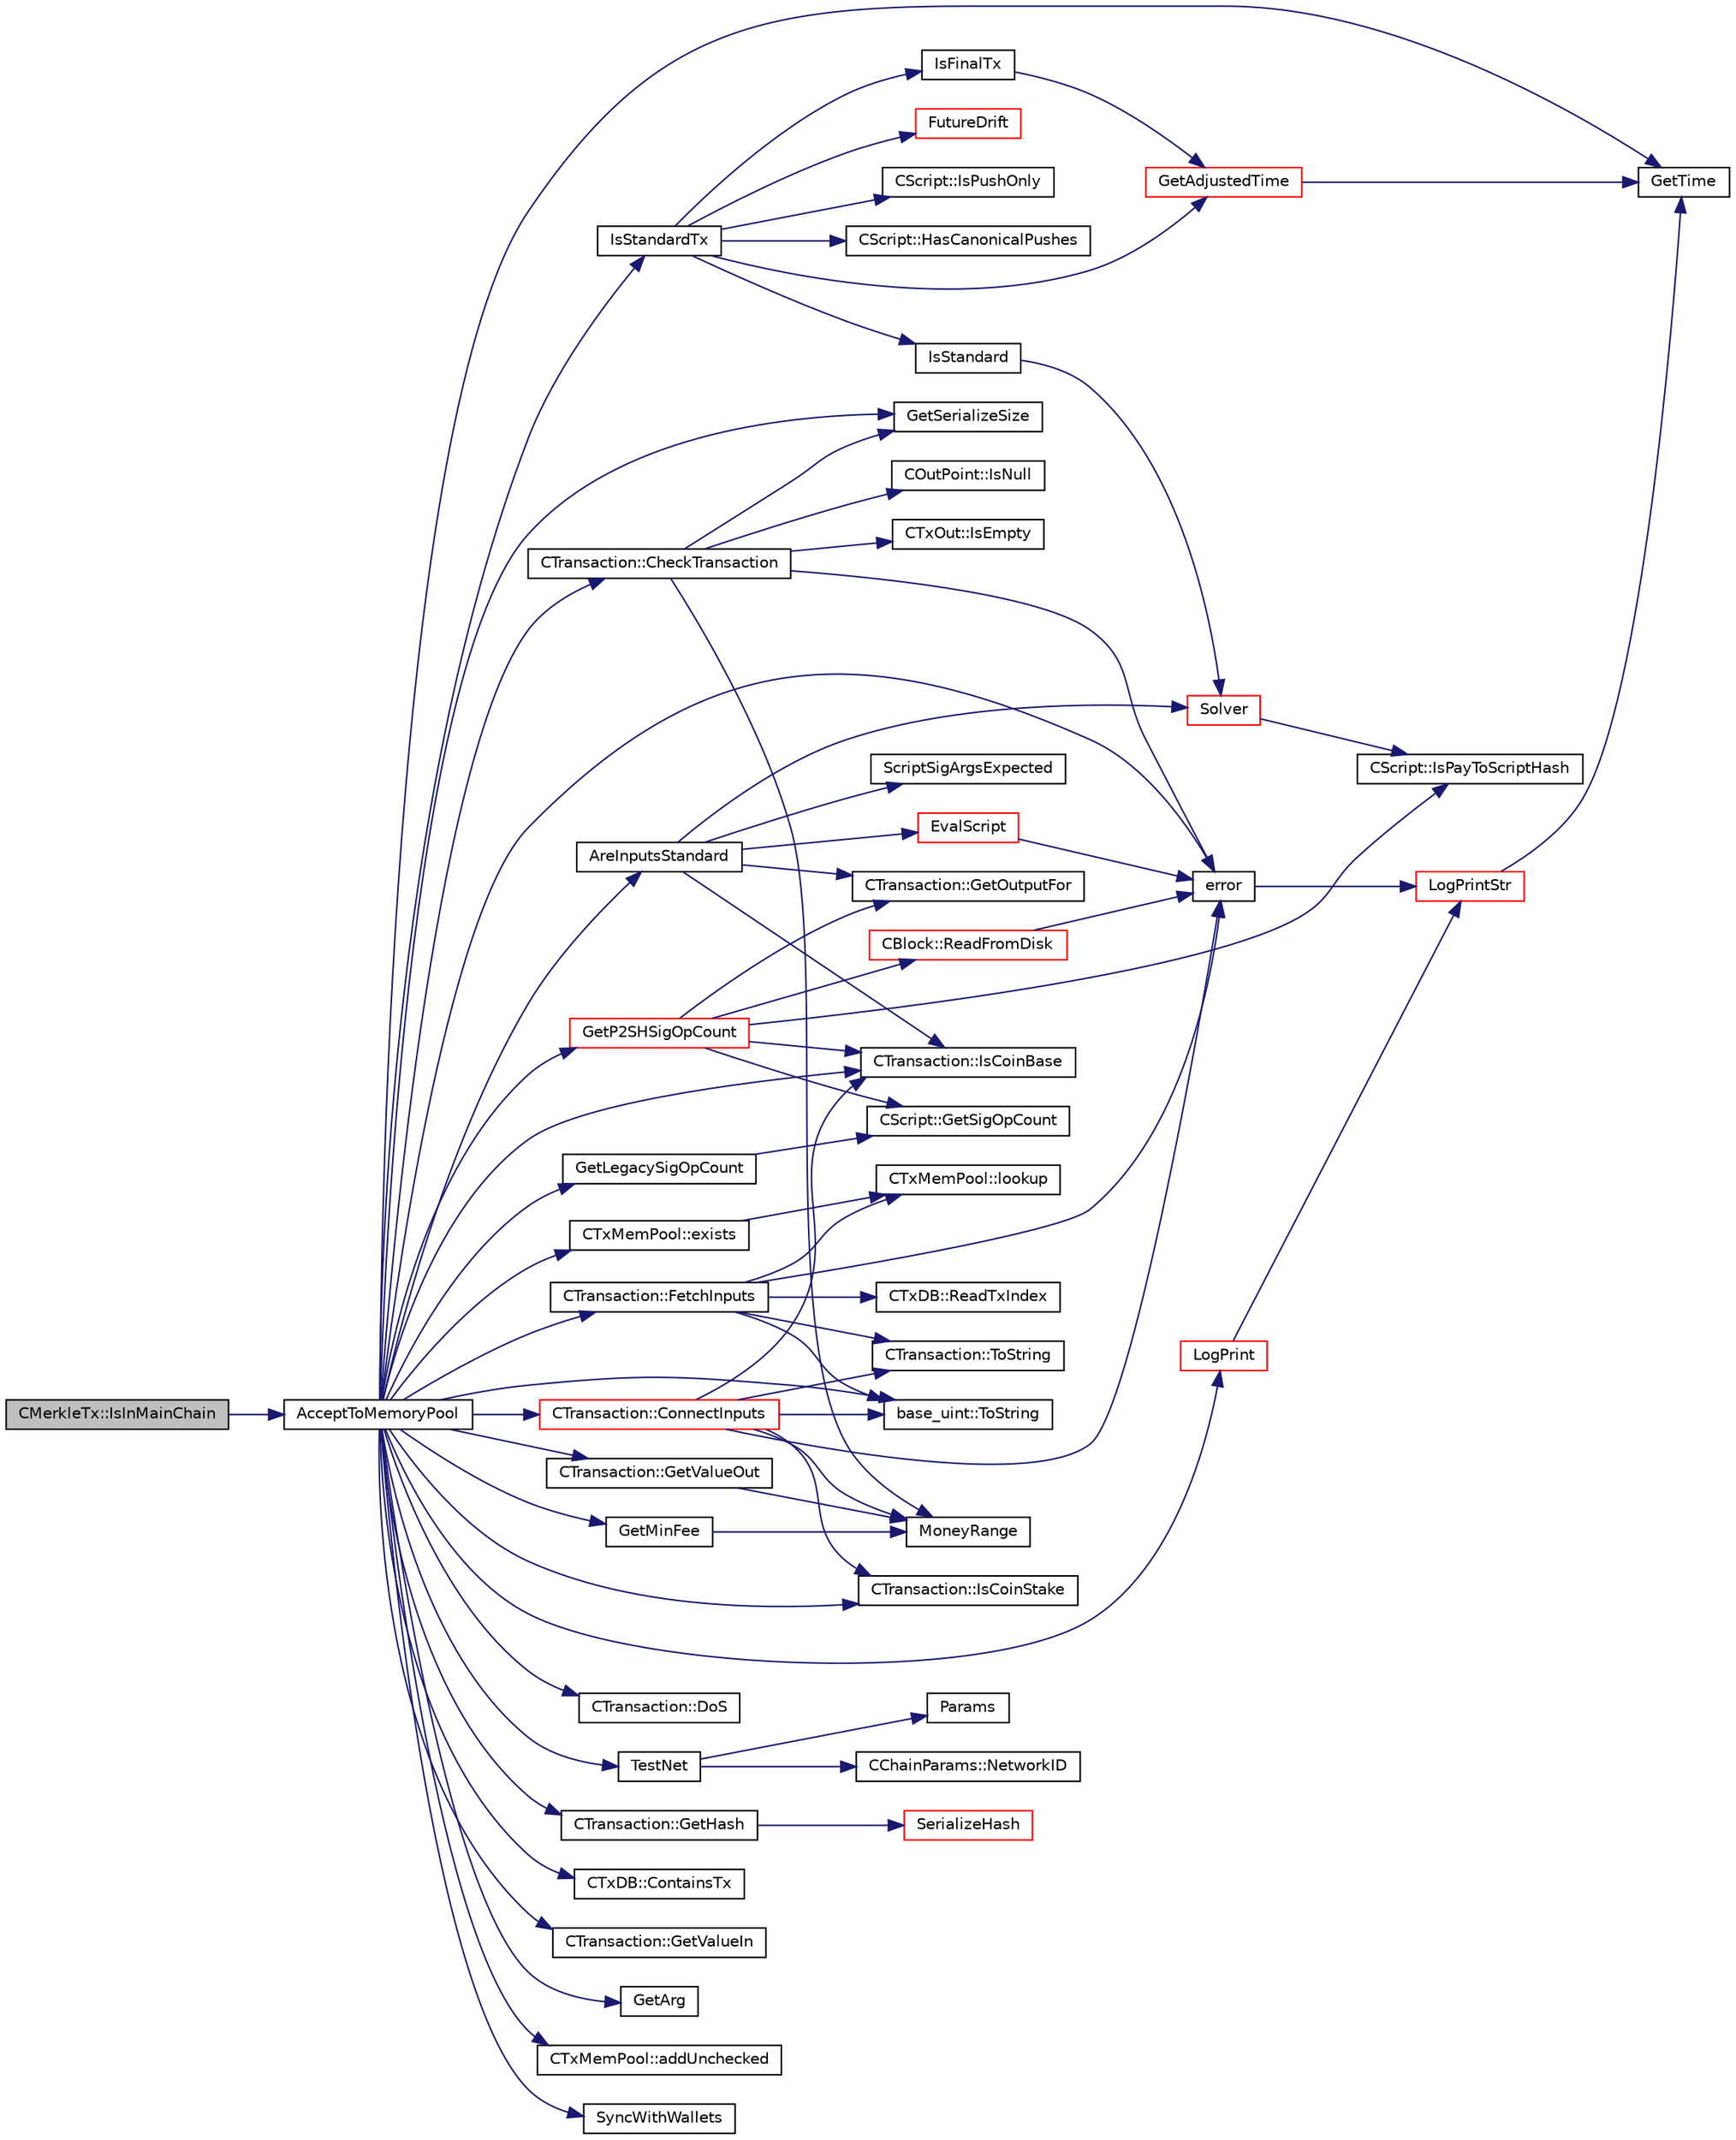 digraph "CMerkleTx::IsInMainChain"
{
  edge [fontname="Helvetica",fontsize="10",labelfontname="Helvetica",labelfontsize="10"];
  node [fontname="Helvetica",fontsize="10",shape=record];
  rankdir="LR";
  Node367 [label="CMerkleTx::IsInMainChain",height=0.2,width=0.4,color="black", fillcolor="grey75", style="filled", fontcolor="black"];
  Node367 -> Node368 [color="midnightblue",fontsize="10",style="solid",fontname="Helvetica"];
  Node368 [label="AcceptToMemoryPool",height=0.2,width=0.4,color="black", fillcolor="white", style="filled",URL="$d4/dbf/main_8h.html#addea0e425b693b4c1be712c3ead94568",tooltip="(try to) add transaction to memory pool "];
  Node368 -> Node369 [color="midnightblue",fontsize="10",style="solid",fontname="Helvetica"];
  Node369 [label="CTransaction::CheckTransaction",height=0.2,width=0.4,color="black", fillcolor="white", style="filled",URL="$df/d43/class_c_transaction.html#a2104329681e2749baeeaaf47c0af482d"];
  Node369 -> Node370 [color="midnightblue",fontsize="10",style="solid",fontname="Helvetica"];
  Node370 [label="error",height=0.2,width=0.4,color="black", fillcolor="white", style="filled",URL="$d8/d3c/util_8h.html#af8985880cf4ef26df0a5aa2ffcb76662"];
  Node370 -> Node371 [color="midnightblue",fontsize="10",style="solid",fontname="Helvetica"];
  Node371 [label="LogPrintStr",height=0.2,width=0.4,color="red", fillcolor="white", style="filled",URL="$d8/d3c/util_8h.html#afd4c3002b2797c0560adddb6af3ca1da"];
  Node371 -> Node379 [color="midnightblue",fontsize="10",style="solid",fontname="Helvetica"];
  Node379 [label="GetTime",height=0.2,width=0.4,color="black", fillcolor="white", style="filled",URL="$df/d2d/util_8cpp.html#a46fac5fba8ba905b5f9acb364f5d8c6f"];
  Node369 -> Node380 [color="midnightblue",fontsize="10",style="solid",fontname="Helvetica"];
  Node380 [label="GetSerializeSize",height=0.2,width=0.4,color="black", fillcolor="white", style="filled",URL="$df/d9d/serialize_8h.html#a48239e478ae730373d1984fe304ca025"];
  Node369 -> Node381 [color="midnightblue",fontsize="10",style="solid",fontname="Helvetica"];
  Node381 [label="CTxOut::IsEmpty",height=0.2,width=0.4,color="black", fillcolor="white", style="filled",URL="$d2/db7/class_c_tx_out.html#ae5eab8e2d01f678135b8891645db6b78"];
  Node369 -> Node382 [color="midnightblue",fontsize="10",style="solid",fontname="Helvetica"];
  Node382 [label="MoneyRange",height=0.2,width=0.4,color="black", fillcolor="white", style="filled",URL="$dd/d2f/amount_8h.html#a12db56a9a1c931941f0943ecbb278aae"];
  Node369 -> Node383 [color="midnightblue",fontsize="10",style="solid",fontname="Helvetica"];
  Node383 [label="COutPoint::IsNull",height=0.2,width=0.4,color="black", fillcolor="white", style="filled",URL="$d5/d05/class_c_out_point.html#ae1516581fa2234556761f04af3a207a6"];
  Node368 -> Node370 [color="midnightblue",fontsize="10",style="solid",fontname="Helvetica"];
  Node368 -> Node384 [color="midnightblue",fontsize="10",style="solid",fontname="Helvetica"];
  Node384 [label="CTransaction::IsCoinBase",height=0.2,width=0.4,color="black", fillcolor="white", style="filled",URL="$df/d43/class_c_transaction.html#a96256e8ac1bf79ad9c057e48c41132dd"];
  Node368 -> Node385 [color="midnightblue",fontsize="10",style="solid",fontname="Helvetica"];
  Node385 [label="CTransaction::DoS",height=0.2,width=0.4,color="black", fillcolor="white", style="filled",URL="$df/d43/class_c_transaction.html#ae5f57b4b90e5a179bb359bdf72fba753"];
  Node368 -> Node386 [color="midnightblue",fontsize="10",style="solid",fontname="Helvetica"];
  Node386 [label="CTransaction::IsCoinStake",height=0.2,width=0.4,color="black", fillcolor="white", style="filled",URL="$df/d43/class_c_transaction.html#ace4278a41a296d40dcf5fb2b9cf007ec"];
  Node368 -> Node387 [color="midnightblue",fontsize="10",style="solid",fontname="Helvetica"];
  Node387 [label="TestNet",height=0.2,width=0.4,color="black", fillcolor="white", style="filled",URL="$d7/ddb/chainparams_8h.html#abc8c1af875107f5eac0f327bd3b8363d"];
  Node387 -> Node388 [color="midnightblue",fontsize="10",style="solid",fontname="Helvetica"];
  Node388 [label="Params",height=0.2,width=0.4,color="black", fillcolor="white", style="filled",URL="$d7/ddb/chainparams_8h.html#ace5c5b706d71a324a417dd2db394fd4a",tooltip="Return the currently selected parameters. "];
  Node387 -> Node375 [color="midnightblue",fontsize="10",style="solid",fontname="Helvetica"];
  Node375 [label="CChainParams::NetworkID",height=0.2,width=0.4,color="black", fillcolor="white", style="filled",URL="$d1/d4f/class_c_chain_params.html#a90dc493ec0c0325c98c3ac06eb99862b"];
  Node368 -> Node389 [color="midnightblue",fontsize="10",style="solid",fontname="Helvetica"];
  Node389 [label="IsStandardTx",height=0.2,width=0.4,color="black", fillcolor="white", style="filled",URL="$df/d0a/main_8cpp.html#acd163a09d0e4384ebe85dead57730dd7"];
  Node389 -> Node390 [color="midnightblue",fontsize="10",style="solid",fontname="Helvetica"];
  Node390 [label="IsFinalTx",height=0.2,width=0.4,color="black", fillcolor="white", style="filled",URL="$df/d0a/main_8cpp.html#adc332cd7ac94e639bb4239618341be19"];
  Node390 -> Node391 [color="midnightblue",fontsize="10",style="solid",fontname="Helvetica"];
  Node391 [label="GetAdjustedTime",height=0.2,width=0.4,color="red", fillcolor="white", style="filled",URL="$df/d2d/util_8cpp.html#a09f81b9c7650f898cf3cf305b87547e6"];
  Node391 -> Node379 [color="midnightblue",fontsize="10",style="solid",fontname="Helvetica"];
  Node389 -> Node393 [color="midnightblue",fontsize="10",style="solid",fontname="Helvetica"];
  Node393 [label="FutureDrift",height=0.2,width=0.4,color="red", fillcolor="white", style="filled",URL="$d4/dbf/main_8h.html#a3ccc18be451c0cbde74b3074e71f9c66"];
  Node389 -> Node391 [color="midnightblue",fontsize="10",style="solid",fontname="Helvetica"];
  Node389 -> Node400 [color="midnightblue",fontsize="10",style="solid",fontname="Helvetica"];
  Node400 [label="CScript::IsPushOnly",height=0.2,width=0.4,color="black", fillcolor="white", style="filled",URL="$d9/d4b/class_c_script.html#a804771eeafb1039672515eabbc823274"];
  Node389 -> Node401 [color="midnightblue",fontsize="10",style="solid",fontname="Helvetica"];
  Node401 [label="CScript::HasCanonicalPushes",height=0.2,width=0.4,color="black", fillcolor="white", style="filled",URL="$d9/d4b/class_c_script.html#ade3c28813e7c242c73a5d59731d589c5"];
  Node389 -> Node402 [color="midnightblue",fontsize="10",style="solid",fontname="Helvetica"];
  Node402 [label="IsStandard",height=0.2,width=0.4,color="black", fillcolor="white", style="filled",URL="$dd/d0f/script_8cpp.html#abb2b48ecfd43dcb01e25d9d4c333a340"];
  Node402 -> Node403 [color="midnightblue",fontsize="10",style="solid",fontname="Helvetica"];
  Node403 [label="Solver",height=0.2,width=0.4,color="red", fillcolor="white", style="filled",URL="$dd/d0f/script_8cpp.html#a6ee6be50bff44464e905680c6fcee6dc"];
  Node403 -> Node404 [color="midnightblue",fontsize="10",style="solid",fontname="Helvetica"];
  Node404 [label="CScript::IsPayToScriptHash",height=0.2,width=0.4,color="black", fillcolor="white", style="filled",URL="$d9/d4b/class_c_script.html#a0c3729c606d318923dc06f95d85a0971"];
  Node368 -> Node408 [color="midnightblue",fontsize="10",style="solid",fontname="Helvetica"];
  Node408 [label="CTransaction::GetHash",height=0.2,width=0.4,color="black", fillcolor="white", style="filled",URL="$df/d43/class_c_transaction.html#a0b46d80e82ca324e82c2ce3fc1492bfa"];
  Node408 -> Node409 [color="midnightblue",fontsize="10",style="solid",fontname="Helvetica"];
  Node409 [label="SerializeHash",height=0.2,width=0.4,color="red", fillcolor="white", style="filled",URL="$db/dfb/hash_8h.html#a6de694e43f17c62025c6883965b65e63"];
  Node368 -> Node411 [color="midnightblue",fontsize="10",style="solid",fontname="Helvetica"];
  Node411 [label="CTxMemPool::exists",height=0.2,width=0.4,color="black", fillcolor="white", style="filled",URL="$db/d98/class_c_tx_mem_pool.html#a8b7a13b5289ab839d4460f41a7da9789"];
  Node411 -> Node412 [color="midnightblue",fontsize="10",style="solid",fontname="Helvetica"];
  Node412 [label="CTxMemPool::lookup",height=0.2,width=0.4,color="black", fillcolor="white", style="filled",URL="$db/d98/class_c_tx_mem_pool.html#ad6d9966cdeb4b6586f7186e709b4e77e"];
  Node368 -> Node413 [color="midnightblue",fontsize="10",style="solid",fontname="Helvetica"];
  Node413 [label="CTxDB::ContainsTx",height=0.2,width=0.4,color="black", fillcolor="white", style="filled",URL="$d9/d8d/class_c_tx_d_b.html#a09b87317101ed16b6ad99794279f4c2d"];
  Node368 -> Node414 [color="midnightblue",fontsize="10",style="solid",fontname="Helvetica"];
  Node414 [label="CTransaction::FetchInputs",height=0.2,width=0.4,color="black", fillcolor="white", style="filled",URL="$df/d43/class_c_transaction.html#a5a4967303d3b588a120687f3ed1f4b0a",tooltip="Fetch from memory and/or disk. "];
  Node414 -> Node415 [color="midnightblue",fontsize="10",style="solid",fontname="Helvetica"];
  Node415 [label="CTxDB::ReadTxIndex",height=0.2,width=0.4,color="black", fillcolor="white", style="filled",URL="$d9/d8d/class_c_tx_d_b.html#a8a138e5dcc3ef98991abaa16eaa8ddeb"];
  Node414 -> Node370 [color="midnightblue",fontsize="10",style="solid",fontname="Helvetica"];
  Node414 -> Node416 [color="midnightblue",fontsize="10",style="solid",fontname="Helvetica"];
  Node416 [label="base_uint::ToString",height=0.2,width=0.4,color="black", fillcolor="white", style="filled",URL="$da/df7/classbase__uint.html#acccba4d9d51a0c36261718ca0cbb293b"];
  Node414 -> Node412 [color="midnightblue",fontsize="10",style="solid",fontname="Helvetica"];
  Node414 -> Node417 [color="midnightblue",fontsize="10",style="solid",fontname="Helvetica"];
  Node417 [label="CTransaction::ToString",height=0.2,width=0.4,color="black", fillcolor="white", style="filled",URL="$df/d43/class_c_transaction.html#a80370923c3ac828de68919295d5d0659"];
  Node368 -> Node416 [color="midnightblue",fontsize="10",style="solid",fontname="Helvetica"];
  Node368 -> Node418 [color="midnightblue",fontsize="10",style="solid",fontname="Helvetica"];
  Node418 [label="AreInputsStandard",height=0.2,width=0.4,color="black", fillcolor="white", style="filled",URL="$df/d0a/main_8cpp.html#a29901e539b487e09c90ff90c7560bd9d",tooltip="Check for standard transaction types. "];
  Node418 -> Node384 [color="midnightblue",fontsize="10",style="solid",fontname="Helvetica"];
  Node418 -> Node419 [color="midnightblue",fontsize="10",style="solid",fontname="Helvetica"];
  Node419 [label="CTransaction::GetOutputFor",height=0.2,width=0.4,color="black", fillcolor="white", style="filled",URL="$df/d43/class_c_transaction.html#a6b7535cbc89183563196d24c3b1d53cd"];
  Node418 -> Node403 [color="midnightblue",fontsize="10",style="solid",fontname="Helvetica"];
  Node418 -> Node420 [color="midnightblue",fontsize="10",style="solid",fontname="Helvetica"];
  Node420 [label="ScriptSigArgsExpected",height=0.2,width=0.4,color="black", fillcolor="white", style="filled",URL="$dd/d0f/script_8cpp.html#ab4cc63204abc3a5d815fedbfbfe0e5c2"];
  Node418 -> Node421 [color="midnightblue",fontsize="10",style="solid",fontname="Helvetica"];
  Node421 [label="EvalScript",height=0.2,width=0.4,color="red", fillcolor="white", style="filled",URL="$dd/d0f/script_8cpp.html#a06faacc17cea79366513c22361475a5a"];
  Node421 -> Node370 [color="midnightblue",fontsize="10",style="solid",fontname="Helvetica"];
  Node368 -> Node482 [color="midnightblue",fontsize="10",style="solid",fontname="Helvetica"];
  Node482 [label="GetLegacySigOpCount",height=0.2,width=0.4,color="black", fillcolor="white", style="filled",URL="$df/d0a/main_8cpp.html#ad2eaf4f8542c12ea9ee1183609cc6d1a",tooltip="Count ECDSA signature operations the old-fashioned (pre-0.6) way. "];
  Node482 -> Node483 [color="midnightblue",fontsize="10",style="solid",fontname="Helvetica"];
  Node483 [label="CScript::GetSigOpCount",height=0.2,width=0.4,color="black", fillcolor="white", style="filled",URL="$d9/d4b/class_c_script.html#a957f92ddf3efcd76b66e514c05f27dde"];
  Node368 -> Node484 [color="midnightblue",fontsize="10",style="solid",fontname="Helvetica"];
  Node484 [label="GetP2SHSigOpCount",height=0.2,width=0.4,color="red", fillcolor="white", style="filled",URL="$df/d0a/main_8cpp.html#a519cfd439598a8bf64fe5503aa74cfcb",tooltip="Count ECDSA signature operations in pay-to-script-hash inputs. "];
  Node484 -> Node384 [color="midnightblue",fontsize="10",style="solid",fontname="Helvetica"];
  Node484 -> Node419 [color="midnightblue",fontsize="10",style="solid",fontname="Helvetica"];
  Node484 -> Node404 [color="midnightblue",fontsize="10",style="solid",fontname="Helvetica"];
  Node484 -> Node483 [color="midnightblue",fontsize="10",style="solid",fontname="Helvetica"];
  Node484 -> Node485 [color="midnightblue",fontsize="10",style="solid",fontname="Helvetica"];
  Node485 [label="CBlock::ReadFromDisk",height=0.2,width=0.4,color="red", fillcolor="white", style="filled",URL="$d3/d51/class_c_block.html#a77a1b1e9902e1e557d762f5a5f325cd8"];
  Node485 -> Node370 [color="midnightblue",fontsize="10",style="solid",fontname="Helvetica"];
  Node368 -> Node495 [color="midnightblue",fontsize="10",style="solid",fontname="Helvetica"];
  Node495 [label="CTransaction::GetValueIn",height=0.2,width=0.4,color="black", fillcolor="white", style="filled",URL="$df/d43/class_c_transaction.html#a50051cce0d44bc4ea2018625101dc1b6",tooltip="Amount of ions coming in to this transaction Note that lightweight clients may not know anything besi..."];
  Node368 -> Node496 [color="midnightblue",fontsize="10",style="solid",fontname="Helvetica"];
  Node496 [label="CTransaction::GetValueOut",height=0.2,width=0.4,color="black", fillcolor="white", style="filled",URL="$df/d43/class_c_transaction.html#a9ce7d94c68adb37627d82669b83a7c59",tooltip="Amount of ions spent by this transaction. "];
  Node496 -> Node382 [color="midnightblue",fontsize="10",style="solid",fontname="Helvetica"];
  Node368 -> Node380 [color="midnightblue",fontsize="10",style="solid",fontname="Helvetica"];
  Node368 -> Node497 [color="midnightblue",fontsize="10",style="solid",fontname="Helvetica"];
  Node497 [label="GetMinFee",height=0.2,width=0.4,color="black", fillcolor="white", style="filled",URL="$df/d0a/main_8cpp.html#a95215e52b78d3270b416dc7b83a306fe"];
  Node497 -> Node382 [color="midnightblue",fontsize="10",style="solid",fontname="Helvetica"];
  Node368 -> Node379 [color="midnightblue",fontsize="10",style="solid",fontname="Helvetica"];
  Node368 -> Node477 [color="midnightblue",fontsize="10",style="solid",fontname="Helvetica"];
  Node477 [label="GetArg",height=0.2,width=0.4,color="black", fillcolor="white", style="filled",URL="$df/d2d/util_8cpp.html#a24f685720bf40370e5bd2a192ad50cd8",tooltip="Return string argument or default value. "];
  Node368 -> Node480 [color="midnightblue",fontsize="10",style="solid",fontname="Helvetica"];
  Node480 [label="LogPrint",height=0.2,width=0.4,color="red", fillcolor="white", style="filled",URL="$d8/d3c/util_8h.html#aab1f837a2366f424bdc996fdf6352171"];
  Node480 -> Node371 [color="midnightblue",fontsize="10",style="solid",fontname="Helvetica"];
  Node368 -> Node498 [color="midnightblue",fontsize="10",style="solid",fontname="Helvetica"];
  Node498 [label="CTransaction::ConnectInputs",height=0.2,width=0.4,color="red", fillcolor="white", style="filled",URL="$df/d43/class_c_transaction.html#aaab6c4ba493c918e29fd383043dcaae7",tooltip="Sanity check previous transactions, then, if all checks succeed, mark them as spent by this transacti..."];
  Node498 -> Node370 [color="midnightblue",fontsize="10",style="solid",fontname="Helvetica"];
  Node498 -> Node416 [color="midnightblue",fontsize="10",style="solid",fontname="Helvetica"];
  Node498 -> Node417 [color="midnightblue",fontsize="10",style="solid",fontname="Helvetica"];
  Node498 -> Node384 [color="midnightblue",fontsize="10",style="solid",fontname="Helvetica"];
  Node498 -> Node386 [color="midnightblue",fontsize="10",style="solid",fontname="Helvetica"];
  Node498 -> Node382 [color="midnightblue",fontsize="10",style="solid",fontname="Helvetica"];
  Node368 -> Node504 [color="midnightblue",fontsize="10",style="solid",fontname="Helvetica"];
  Node504 [label="CTxMemPool::addUnchecked",height=0.2,width=0.4,color="black", fillcolor="white", style="filled",URL="$db/d98/class_c_tx_mem_pool.html#a1203ac5cf3bdb88af4922705afad555d"];
  Node368 -> Node505 [color="midnightblue",fontsize="10",style="solid",fontname="Helvetica"];
  Node505 [label="SyncWithWallets",height=0.2,width=0.4,color="black", fillcolor="white", style="filled",URL="$df/d0a/main_8cpp.html#ac79dd0809b8f21bd8d861dfcfc4a7fb3",tooltip="Push an updated transaction to all registered wallets. "];
}
